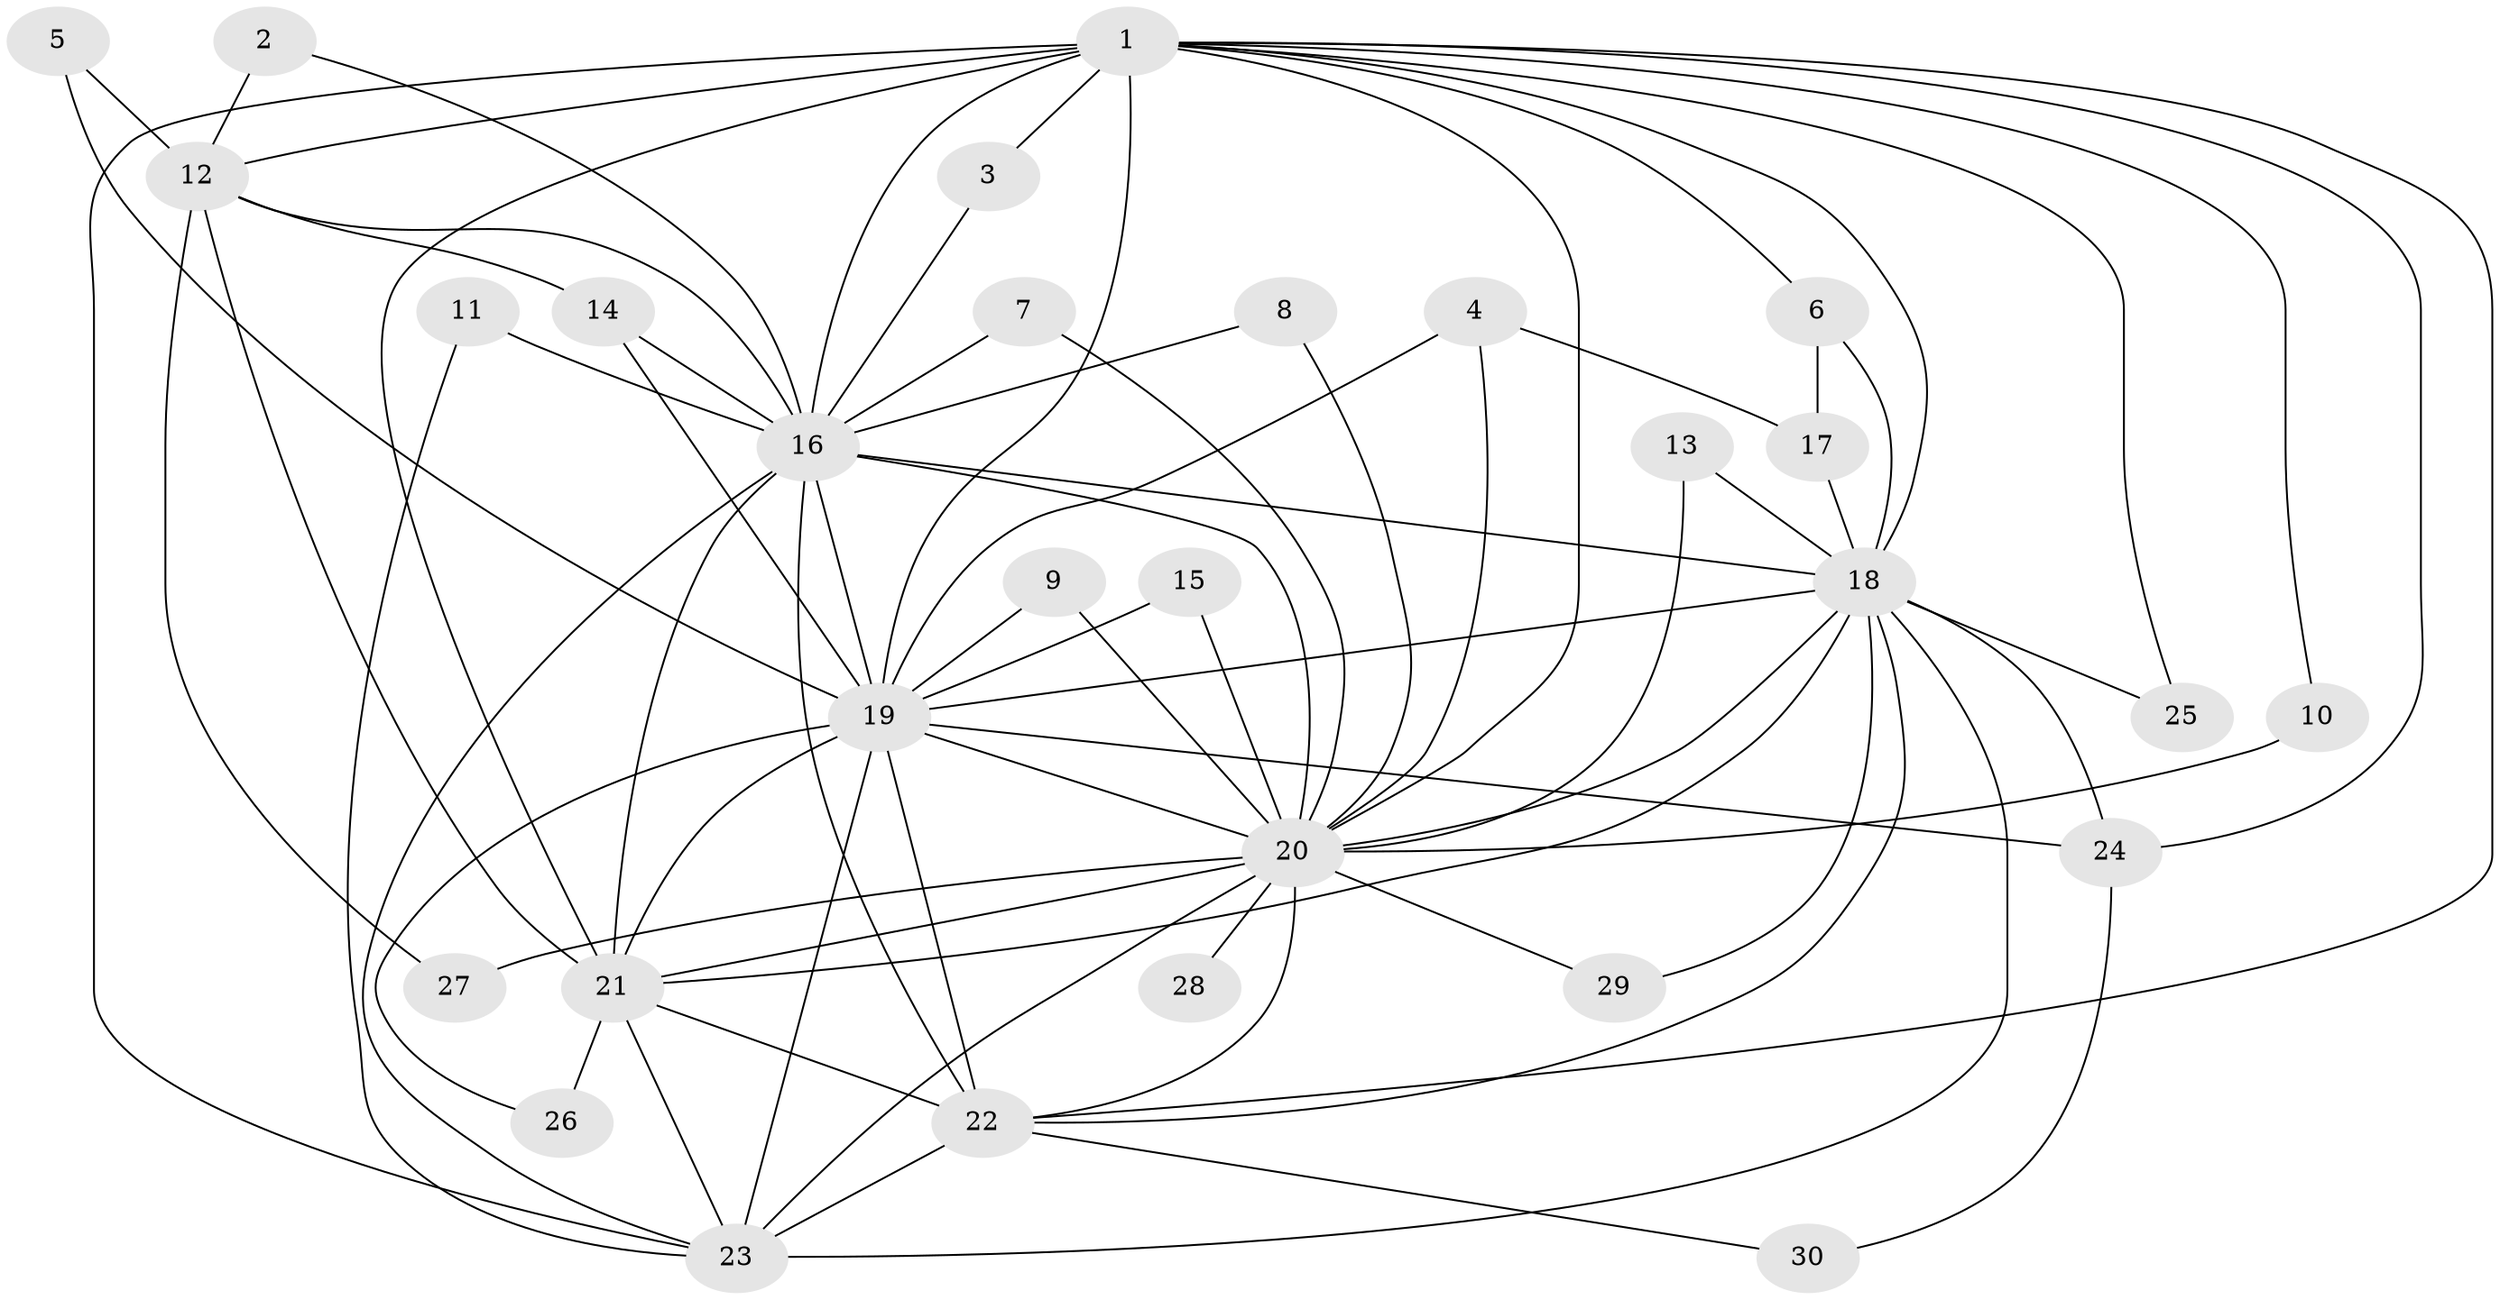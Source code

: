 // original degree distribution, {16: 0.016666666666666666, 15: 0.016666666666666666, 18: 0.016666666666666666, 12: 0.016666666666666666, 13: 0.016666666666666666, 20: 0.016666666666666666, 14: 0.016666666666666666, 23: 0.016666666666666666, 10: 0.016666666666666666, 24: 0.016666666666666666, 3: 0.15, 5: 0.016666666666666666, 2: 0.5833333333333334, 7: 0.016666666666666666, 4: 0.06666666666666667}
// Generated by graph-tools (version 1.1) at 2025/46/03/06/25 01:46:56]
// undirected, 30 vertices, 75 edges
graph export_dot {
graph [start="1"]
  node [color=gray90,style=filled];
  1;
  2;
  3;
  4;
  5;
  6;
  7;
  8;
  9;
  10;
  11;
  12;
  13;
  14;
  15;
  16;
  17;
  18;
  19;
  20;
  21;
  22;
  23;
  24;
  25;
  26;
  27;
  28;
  29;
  30;
  1 -- 3 [weight=1.0];
  1 -- 6 [weight=2.0];
  1 -- 10 [weight=1.0];
  1 -- 12 [weight=2.0];
  1 -- 16 [weight=4.0];
  1 -- 18 [weight=2.0];
  1 -- 19 [weight=5.0];
  1 -- 20 [weight=2.0];
  1 -- 21 [weight=3.0];
  1 -- 22 [weight=2.0];
  1 -- 23 [weight=3.0];
  1 -- 24 [weight=1.0];
  1 -- 25 [weight=1.0];
  2 -- 12 [weight=1.0];
  2 -- 16 [weight=1.0];
  3 -- 16 [weight=1.0];
  4 -- 17 [weight=1.0];
  4 -- 19 [weight=1.0];
  4 -- 20 [weight=2.0];
  5 -- 12 [weight=1.0];
  5 -- 19 [weight=1.0];
  6 -- 17 [weight=1.0];
  6 -- 18 [weight=2.0];
  7 -- 16 [weight=1.0];
  7 -- 20 [weight=1.0];
  8 -- 16 [weight=1.0];
  8 -- 20 [weight=1.0];
  9 -- 19 [weight=1.0];
  9 -- 20 [weight=1.0];
  10 -- 20 [weight=1.0];
  11 -- 16 [weight=1.0];
  11 -- 23 [weight=1.0];
  12 -- 14 [weight=1.0];
  12 -- 16 [weight=1.0];
  12 -- 21 [weight=1.0];
  12 -- 27 [weight=1.0];
  13 -- 18 [weight=1.0];
  13 -- 20 [weight=1.0];
  14 -- 16 [weight=1.0];
  14 -- 19 [weight=2.0];
  15 -- 19 [weight=1.0];
  15 -- 20 [weight=1.0];
  16 -- 18 [weight=1.0];
  16 -- 19 [weight=2.0];
  16 -- 20 [weight=1.0];
  16 -- 21 [weight=1.0];
  16 -- 22 [weight=2.0];
  16 -- 23 [weight=1.0];
  17 -- 18 [weight=2.0];
  18 -- 19 [weight=2.0];
  18 -- 20 [weight=1.0];
  18 -- 21 [weight=1.0];
  18 -- 22 [weight=1.0];
  18 -- 23 [weight=1.0];
  18 -- 24 [weight=1.0];
  18 -- 25 [weight=1.0];
  18 -- 29 [weight=1.0];
  19 -- 20 [weight=3.0];
  19 -- 21 [weight=2.0];
  19 -- 22 [weight=4.0];
  19 -- 23 [weight=5.0];
  19 -- 24 [weight=2.0];
  19 -- 26 [weight=1.0];
  20 -- 21 [weight=2.0];
  20 -- 22 [weight=1.0];
  20 -- 23 [weight=1.0];
  20 -- 27 [weight=1.0];
  20 -- 28 [weight=1.0];
  20 -- 29 [weight=1.0];
  21 -- 22 [weight=1.0];
  21 -- 23 [weight=1.0];
  21 -- 26 [weight=2.0];
  22 -- 23 [weight=1.0];
  22 -- 30 [weight=1.0];
  24 -- 30 [weight=1.0];
}
